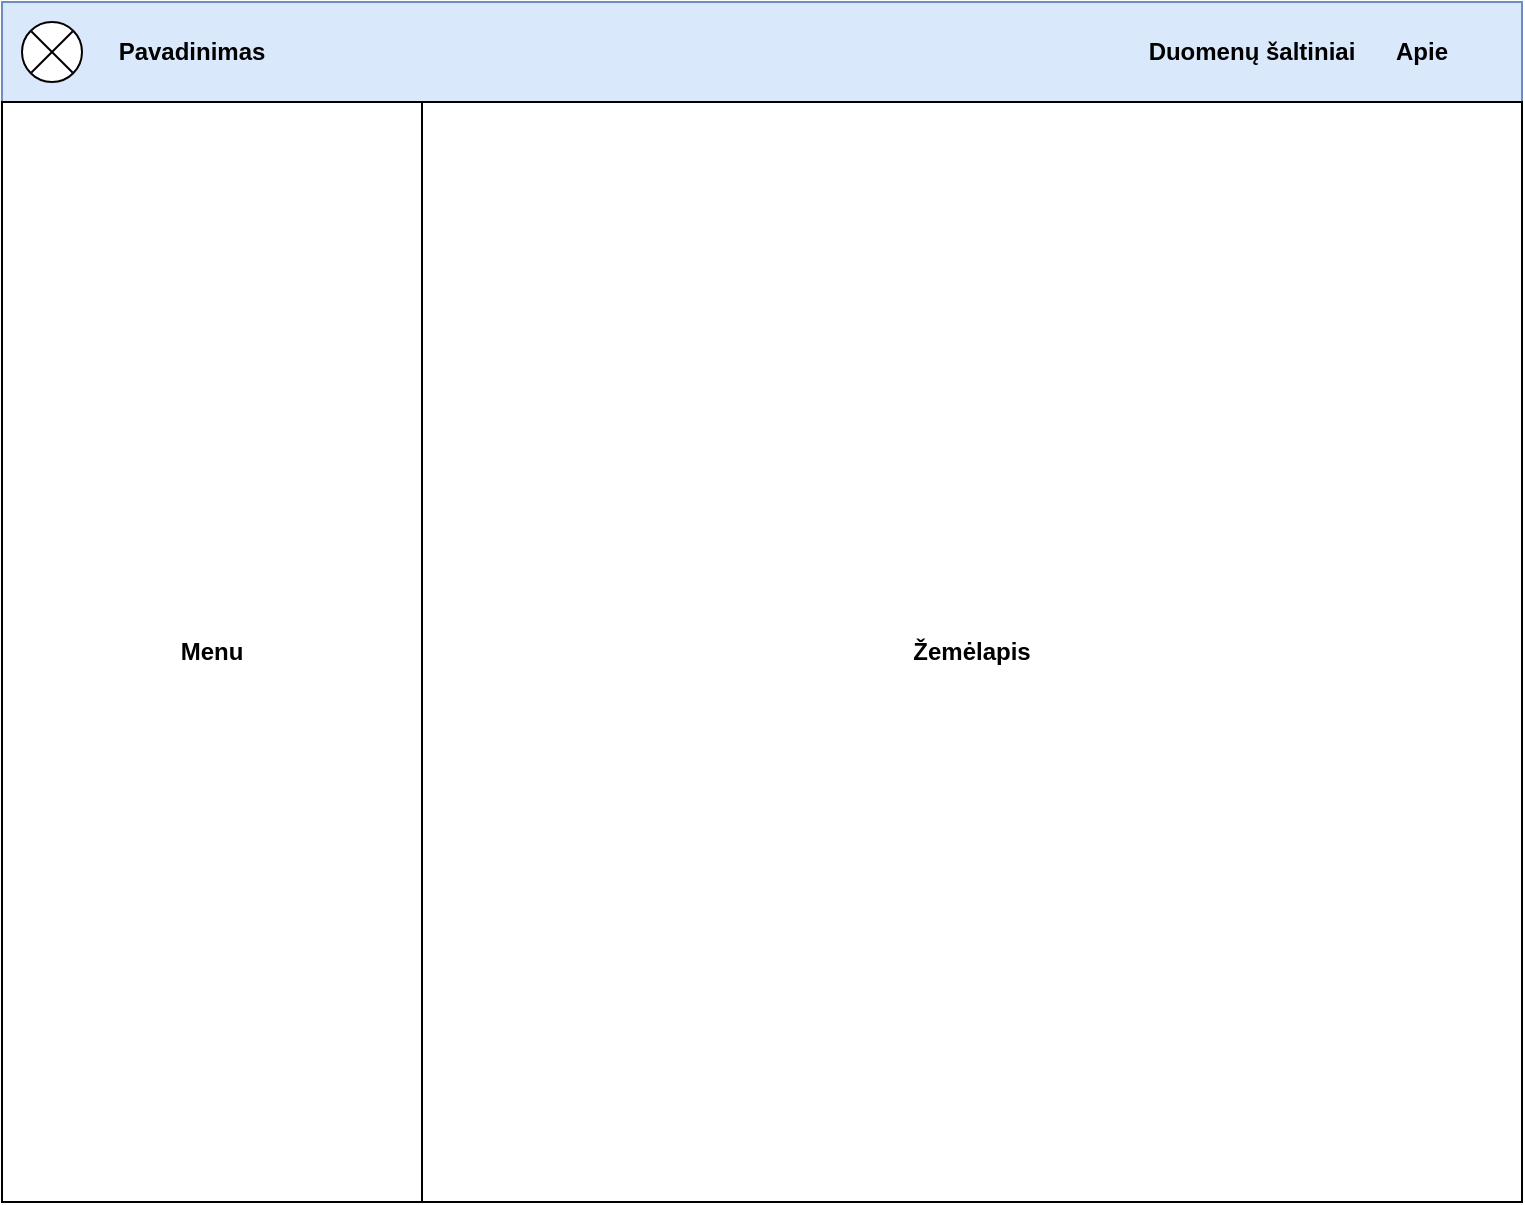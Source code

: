 <mxfile version="24.7.17">
  <diagram name="Page-1" id="5oXbbnkyV0M4qcUsGD7f">
    <mxGraphModel dx="1434" dy="738" grid="1" gridSize="10" guides="1" tooltips="1" connect="1" arrows="1" fold="1" page="1" pageScale="1" pageWidth="827" pageHeight="1169" math="0" shadow="0">
      <root>
        <mxCell id="0" />
        <mxCell id="1" parent="0" />
        <mxCell id="aKAFhGx_3uSYJsAWPnSu-2" value="" style="rounded=0;whiteSpace=wrap;html=1;" vertex="1" parent="1">
          <mxGeometry x="40" y="40" width="760" height="600" as="geometry" />
        </mxCell>
        <mxCell id="aKAFhGx_3uSYJsAWPnSu-3" value="" style="rounded=0;whiteSpace=wrap;html=1;fillColor=#dae8fc;strokeColor=#6c8ebf;" vertex="1" parent="1">
          <mxGeometry x="40" y="40" width="760" height="50" as="geometry" />
        </mxCell>
        <mxCell id="aKAFhGx_3uSYJsAWPnSu-4" value="Pavadinimas" style="text;html=1;align=center;verticalAlign=middle;whiteSpace=wrap;rounded=0;fontStyle=1" vertex="1" parent="1">
          <mxGeometry x="90" y="50" width="90" height="30" as="geometry" />
        </mxCell>
        <mxCell id="aKAFhGx_3uSYJsAWPnSu-5" value="" style="shape=sumEllipse;perimeter=ellipsePerimeter;whiteSpace=wrap;html=1;backgroundOutline=1;" vertex="1" parent="1">
          <mxGeometry x="50" y="50" width="30" height="30" as="geometry" />
        </mxCell>
        <mxCell id="aKAFhGx_3uSYJsAWPnSu-6" value="Apie" style="text;html=1;align=center;verticalAlign=middle;whiteSpace=wrap;rounded=0;fontStyle=1" vertex="1" parent="1">
          <mxGeometry x="720" y="50" width="60" height="30" as="geometry" />
        </mxCell>
        <mxCell id="aKAFhGx_3uSYJsAWPnSu-7" value="Duomenų šaltiniai" style="text;html=1;align=center;verticalAlign=middle;whiteSpace=wrap;rounded=0;fontStyle=1" vertex="1" parent="1">
          <mxGeometry x="610" y="50" width="110" height="30" as="geometry" />
        </mxCell>
        <mxCell id="aKAFhGx_3uSYJsAWPnSu-8" value="Menu" style="rounded=0;whiteSpace=wrap;html=1;fontStyle=1" vertex="1" parent="1">
          <mxGeometry x="40" y="90" width="210" height="550" as="geometry" />
        </mxCell>
        <mxCell id="aKAFhGx_3uSYJsAWPnSu-9" value="Žemėlapis" style="rounded=0;whiteSpace=wrap;html=1;fontStyle=1" vertex="1" parent="1">
          <mxGeometry x="250" y="90" width="550" height="550" as="geometry" />
        </mxCell>
      </root>
    </mxGraphModel>
  </diagram>
</mxfile>
